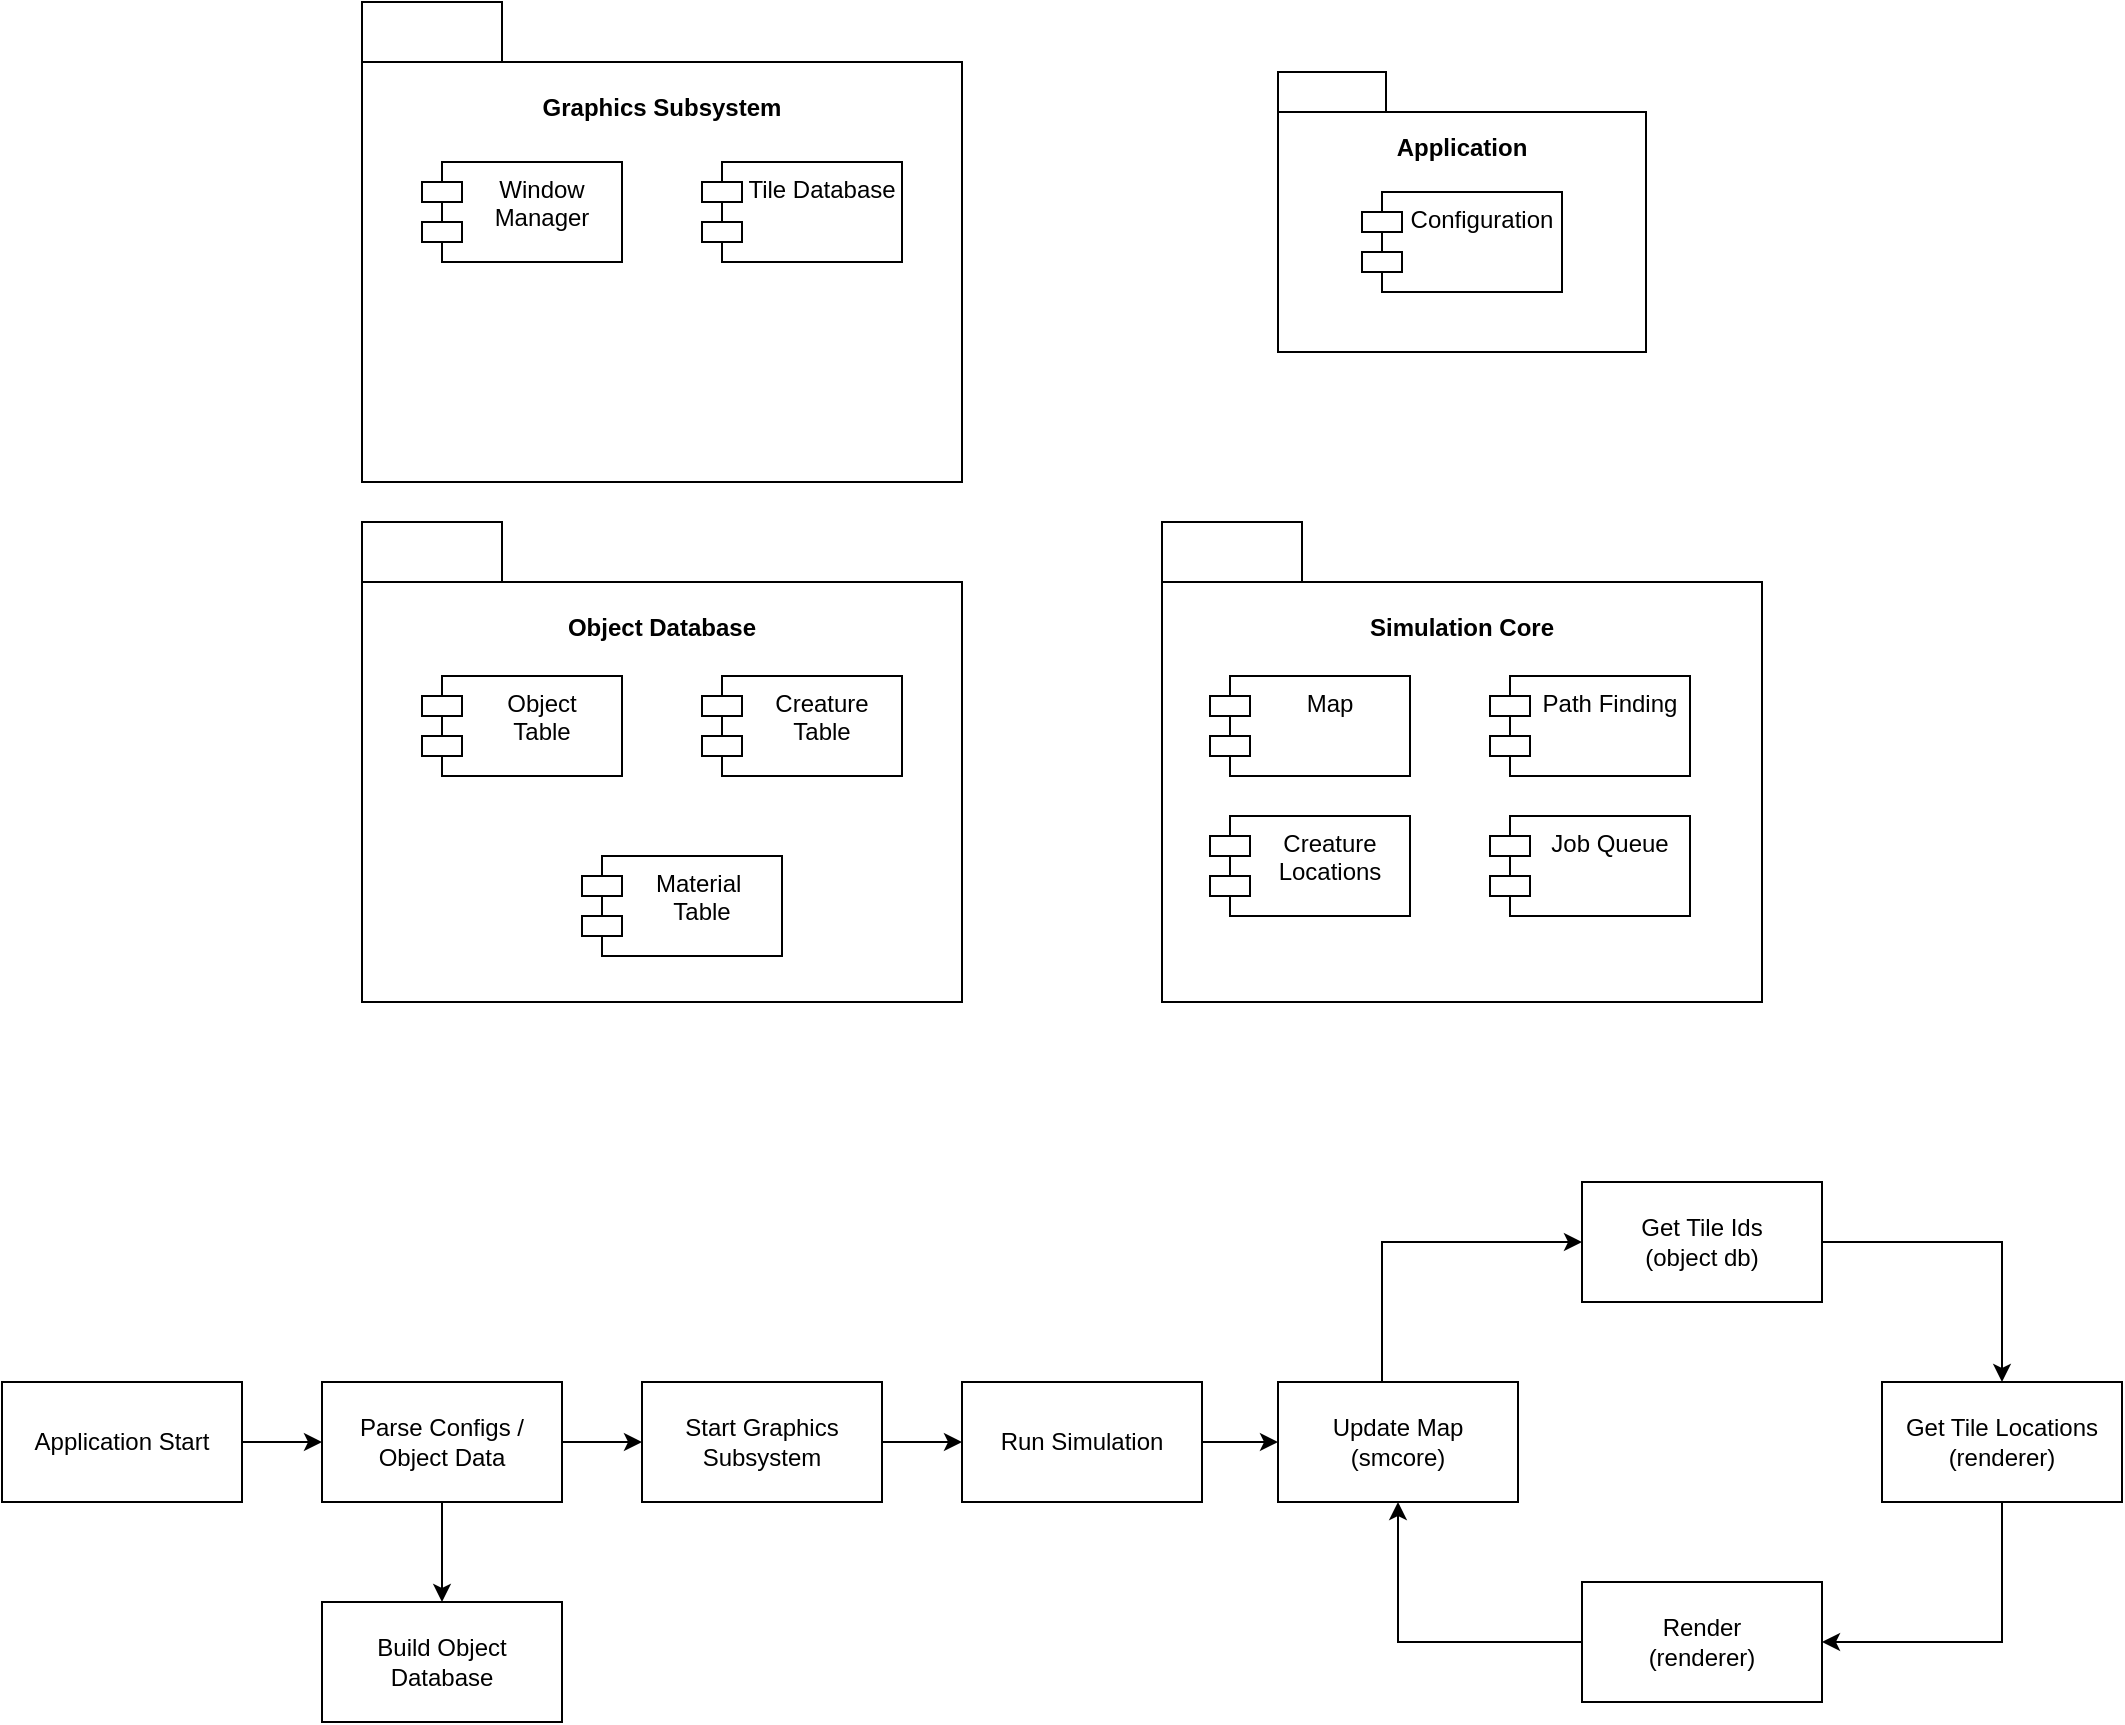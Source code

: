 <mxfile version="22.1.2" type="device">
  <diagram name="Page-1" id="VDByYd5_aM_RI3PdM5R2">
    <mxGraphModel dx="1233" dy="755" grid="1" gridSize="10" guides="1" tooltips="1" connect="1" arrows="1" fold="1" page="1" pageScale="1" pageWidth="1920" pageHeight="1200" math="0" shadow="0">
      <root>
        <mxCell id="0" />
        <mxCell id="1" parent="0" />
        <mxCell id="vJQVRNP7pIGz34hITViI-14" value="&lt;div style=&quot;&quot;&gt;&lt;span style=&quot;background-color: initial;&quot;&gt;&lt;br&gt;&lt;/span&gt;&lt;/div&gt;&lt;div style=&quot;&quot;&gt;&lt;span style=&quot;background-color: initial;&quot;&gt;&lt;br&gt;&lt;/span&gt;&lt;/div&gt;&lt;div style=&quot;&quot;&gt;&lt;span style=&quot;background-color: initial;&quot;&gt;Simulation Core&lt;/span&gt;&lt;/div&gt;" style="shape=folder;fontStyle=1;spacingTop=10;tabWidth=70;tabHeight=30;tabPosition=left;html=1;whiteSpace=wrap;align=center;horizontal=1;verticalAlign=top;" parent="1" vertex="1">
          <mxGeometry x="950" y="340" width="300" height="240" as="geometry" />
        </mxCell>
        <mxCell id="vJQVRNP7pIGz34hITViI-16" value="Map" style="shape=module;align=left;spacingLeft=20;align=center;verticalAlign=top;whiteSpace=wrap;html=1;" parent="1" vertex="1">
          <mxGeometry x="974" y="417" width="100" height="50" as="geometry" />
        </mxCell>
        <mxCell id="vJQVRNP7pIGz34hITViI-17" value="Creature Locations" style="shape=module;align=left;spacingLeft=20;align=center;verticalAlign=top;whiteSpace=wrap;html=1;" parent="1" vertex="1">
          <mxGeometry x="974" y="487" width="100" height="50" as="geometry" />
        </mxCell>
        <mxCell id="vJQVRNP7pIGz34hITViI-18" value="Job Queue" style="shape=module;align=left;spacingLeft=20;align=center;verticalAlign=top;whiteSpace=wrap;html=1;" parent="1" vertex="1">
          <mxGeometry x="1114" y="487" width="100" height="50" as="geometry" />
        </mxCell>
        <mxCell id="vJQVRNP7pIGz34hITViI-19" value="Path Finding" style="shape=module;align=left;spacingLeft=20;align=center;verticalAlign=top;whiteSpace=wrap;html=1;" parent="1" vertex="1">
          <mxGeometry x="1114" y="417" width="100" height="50" as="geometry" />
        </mxCell>
        <mxCell id="BP-rPIdB9x6ke30yC4P2-1" value="&lt;div style=&quot;&quot;&gt;&lt;br&gt;&lt;/div&gt;&lt;div style=&quot;&quot;&gt;&lt;br&gt;&lt;/div&gt;&lt;div style=&quot;&quot;&gt;Object Database&lt;/div&gt;" style="shape=folder;fontStyle=1;spacingTop=10;tabWidth=70;tabHeight=30;tabPosition=left;html=1;whiteSpace=wrap;align=center;horizontal=1;verticalAlign=top;" parent="1" vertex="1">
          <mxGeometry x="550" y="340" width="300" height="240" as="geometry" />
        </mxCell>
        <mxCell id="BP-rPIdB9x6ke30yC4P2-6" value="Object&lt;br&gt;Table" style="shape=module;align=left;spacingLeft=20;align=center;verticalAlign=top;whiteSpace=wrap;html=1;" parent="1" vertex="1">
          <mxGeometry x="580" y="417" width="100" height="50" as="geometry" />
        </mxCell>
        <mxCell id="BP-rPIdB9x6ke30yC4P2-7" value="Creature&lt;br&gt;Table" style="shape=module;align=left;spacingLeft=20;align=center;verticalAlign=top;whiteSpace=wrap;html=1;" parent="1" vertex="1">
          <mxGeometry x="720" y="417" width="100" height="50" as="geometry" />
        </mxCell>
        <mxCell id="BP-rPIdB9x6ke30yC4P2-9" value="Material&amp;nbsp;&lt;br&gt;Table" style="shape=module;align=left;spacingLeft=20;align=center;verticalAlign=top;whiteSpace=wrap;html=1;" parent="1" vertex="1">
          <mxGeometry x="660" y="507" width="100" height="50" as="geometry" />
        </mxCell>
        <mxCell id="BP-rPIdB9x6ke30yC4P2-10" value="&lt;div style=&quot;&quot;&gt;&lt;br&gt;&lt;/div&gt;&lt;div style=&quot;&quot;&gt;&lt;br&gt;&lt;/div&gt;&lt;div style=&quot;&quot;&gt;Graphics Subsystem&lt;/div&gt;" style="shape=folder;fontStyle=1;spacingTop=10;tabWidth=70;tabHeight=30;tabPosition=left;html=1;whiteSpace=wrap;align=center;horizontal=1;verticalAlign=top;" parent="1" vertex="1">
          <mxGeometry x="550" y="80" width="300" height="240" as="geometry" />
        </mxCell>
        <mxCell id="BP-rPIdB9x6ke30yC4P2-11" value="Window Manager" style="shape=module;align=left;spacingLeft=20;align=center;verticalAlign=top;whiteSpace=wrap;html=1;" parent="1" vertex="1">
          <mxGeometry x="580" y="160" width="100" height="50" as="geometry" />
        </mxCell>
        <mxCell id="BP-rPIdB9x6ke30yC4P2-12" value="Tile Database" style="shape=module;align=left;spacingLeft=20;align=center;verticalAlign=top;whiteSpace=wrap;html=1;" parent="1" vertex="1">
          <mxGeometry x="720" y="160" width="100" height="50" as="geometry" />
        </mxCell>
        <mxCell id="BP-rPIdB9x6ke30yC4P2-13" value="&lt;div style=&quot;&quot;&gt;&lt;br&gt;&lt;/div&gt;&lt;div style=&quot;&quot;&gt;&lt;span style=&quot;background-color: initial;&quot;&gt;Application&lt;/span&gt;&lt;br&gt;&lt;/div&gt;" style="shape=folder;fontStyle=1;spacingTop=10;tabWidth=54;tabHeight=20;tabPosition=left;html=1;whiteSpace=wrap;align=center;horizontal=1;verticalAlign=top;" parent="1" vertex="1">
          <mxGeometry x="1008" y="115" width="184" height="140" as="geometry" />
        </mxCell>
        <mxCell id="BP-rPIdB9x6ke30yC4P2-14" value="Configuration" style="shape=module;align=left;spacingLeft=20;align=center;verticalAlign=top;whiteSpace=wrap;html=1;" parent="1" vertex="1">
          <mxGeometry x="1050" y="175" width="100" height="50" as="geometry" />
        </mxCell>
        <mxCell id="qJiwmCApUkguAgISNoNE-11" value="" style="edgeStyle=orthogonalEdgeStyle;rounded=0;orthogonalLoop=1;jettySize=auto;html=1;" edge="1" parent="1" source="qJiwmCApUkguAgISNoNE-1" target="qJiwmCApUkguAgISNoNE-2">
          <mxGeometry relative="1" as="geometry">
            <Array as="points">
              <mxPoint x="530" y="800" />
              <mxPoint x="530" y="800" />
            </Array>
          </mxGeometry>
        </mxCell>
        <mxCell id="qJiwmCApUkguAgISNoNE-1" value="Application Start" style="rounded=0;whiteSpace=wrap;html=1;" vertex="1" parent="1">
          <mxGeometry x="370" y="770" width="120" height="60" as="geometry" />
        </mxCell>
        <mxCell id="qJiwmCApUkguAgISNoNE-12" value="" style="edgeStyle=orthogonalEdgeStyle;rounded=0;orthogonalLoop=1;jettySize=auto;html=1;" edge="1" parent="1" source="qJiwmCApUkguAgISNoNE-2" target="qJiwmCApUkguAgISNoNE-4">
          <mxGeometry relative="1" as="geometry" />
        </mxCell>
        <mxCell id="qJiwmCApUkguAgISNoNE-14" value="" style="edgeStyle=orthogonalEdgeStyle;rounded=0;orthogonalLoop=1;jettySize=auto;html=1;" edge="1" parent="1" source="qJiwmCApUkguAgISNoNE-2" target="qJiwmCApUkguAgISNoNE-3">
          <mxGeometry relative="1" as="geometry" />
        </mxCell>
        <mxCell id="qJiwmCApUkguAgISNoNE-2" value="Parse Configs / Object Data" style="rounded=0;whiteSpace=wrap;html=1;" vertex="1" parent="1">
          <mxGeometry x="530" y="770" width="120" height="60" as="geometry" />
        </mxCell>
        <mxCell id="qJiwmCApUkguAgISNoNE-3" value="Build Object Database" style="rounded=0;whiteSpace=wrap;html=1;" vertex="1" parent="1">
          <mxGeometry x="530" y="880" width="120" height="60" as="geometry" />
        </mxCell>
        <mxCell id="qJiwmCApUkguAgISNoNE-13" value="" style="edgeStyle=orthogonalEdgeStyle;rounded=0;orthogonalLoop=1;jettySize=auto;html=1;" edge="1" parent="1" source="qJiwmCApUkguAgISNoNE-4" target="qJiwmCApUkguAgISNoNE-5">
          <mxGeometry relative="1" as="geometry" />
        </mxCell>
        <mxCell id="qJiwmCApUkguAgISNoNE-4" value="Start Graphics Subsystem" style="rounded=0;whiteSpace=wrap;html=1;" vertex="1" parent="1">
          <mxGeometry x="690" y="770" width="120" height="60" as="geometry" />
        </mxCell>
        <mxCell id="qJiwmCApUkguAgISNoNE-15" value="" style="edgeStyle=orthogonalEdgeStyle;rounded=0;orthogonalLoop=1;jettySize=auto;html=1;" edge="1" parent="1" source="qJiwmCApUkguAgISNoNE-5" target="qJiwmCApUkguAgISNoNE-6">
          <mxGeometry relative="1" as="geometry" />
        </mxCell>
        <mxCell id="qJiwmCApUkguAgISNoNE-5" value="Run Simulation" style="rounded=0;whiteSpace=wrap;html=1;" vertex="1" parent="1">
          <mxGeometry x="850" y="770" width="120" height="60" as="geometry" />
        </mxCell>
        <mxCell id="qJiwmCApUkguAgISNoNE-16" style="edgeStyle=orthogonalEdgeStyle;rounded=0;orthogonalLoop=1;jettySize=auto;html=1;entryX=0;entryY=0.5;entryDx=0;entryDy=0;" edge="1" parent="1" source="qJiwmCApUkguAgISNoNE-6" target="qJiwmCApUkguAgISNoNE-7">
          <mxGeometry relative="1" as="geometry">
            <Array as="points">
              <mxPoint x="1060" y="700" />
            </Array>
          </mxGeometry>
        </mxCell>
        <mxCell id="qJiwmCApUkguAgISNoNE-6" value="Update Map&lt;br&gt;(smcore)" style="rounded=0;whiteSpace=wrap;html=1;" vertex="1" parent="1">
          <mxGeometry x="1008" y="770" width="120" height="60" as="geometry" />
        </mxCell>
        <mxCell id="qJiwmCApUkguAgISNoNE-17" style="edgeStyle=orthogonalEdgeStyle;rounded=0;orthogonalLoop=1;jettySize=auto;html=1;" edge="1" parent="1" source="qJiwmCApUkguAgISNoNE-7" target="qJiwmCApUkguAgISNoNE-8">
          <mxGeometry relative="1" as="geometry" />
        </mxCell>
        <mxCell id="qJiwmCApUkguAgISNoNE-7" value="Get Tile Ids&lt;br&gt;(object db)" style="rounded=0;whiteSpace=wrap;html=1;" vertex="1" parent="1">
          <mxGeometry x="1160" y="670" width="120" height="60" as="geometry" />
        </mxCell>
        <mxCell id="qJiwmCApUkguAgISNoNE-18" style="edgeStyle=orthogonalEdgeStyle;rounded=0;orthogonalLoop=1;jettySize=auto;html=1;entryX=1;entryY=0.5;entryDx=0;entryDy=0;" edge="1" parent="1" source="qJiwmCApUkguAgISNoNE-8" target="qJiwmCApUkguAgISNoNE-9">
          <mxGeometry relative="1" as="geometry">
            <Array as="points">
              <mxPoint x="1370" y="900" />
            </Array>
          </mxGeometry>
        </mxCell>
        <mxCell id="qJiwmCApUkguAgISNoNE-8" value="Get Tile Locations&lt;br&gt;(renderer)" style="rounded=0;whiteSpace=wrap;html=1;" vertex="1" parent="1">
          <mxGeometry x="1310" y="770" width="120" height="60" as="geometry" />
        </mxCell>
        <mxCell id="qJiwmCApUkguAgISNoNE-19" style="edgeStyle=orthogonalEdgeStyle;rounded=0;orthogonalLoop=1;jettySize=auto;html=1;entryX=0.5;entryY=1;entryDx=0;entryDy=0;" edge="1" parent="1" source="qJiwmCApUkguAgISNoNE-9" target="qJiwmCApUkguAgISNoNE-6">
          <mxGeometry relative="1" as="geometry" />
        </mxCell>
        <mxCell id="qJiwmCApUkguAgISNoNE-9" value="Render&lt;br&gt;(renderer)" style="rounded=0;whiteSpace=wrap;html=1;" vertex="1" parent="1">
          <mxGeometry x="1160" y="870" width="120" height="60" as="geometry" />
        </mxCell>
      </root>
    </mxGraphModel>
  </diagram>
</mxfile>
